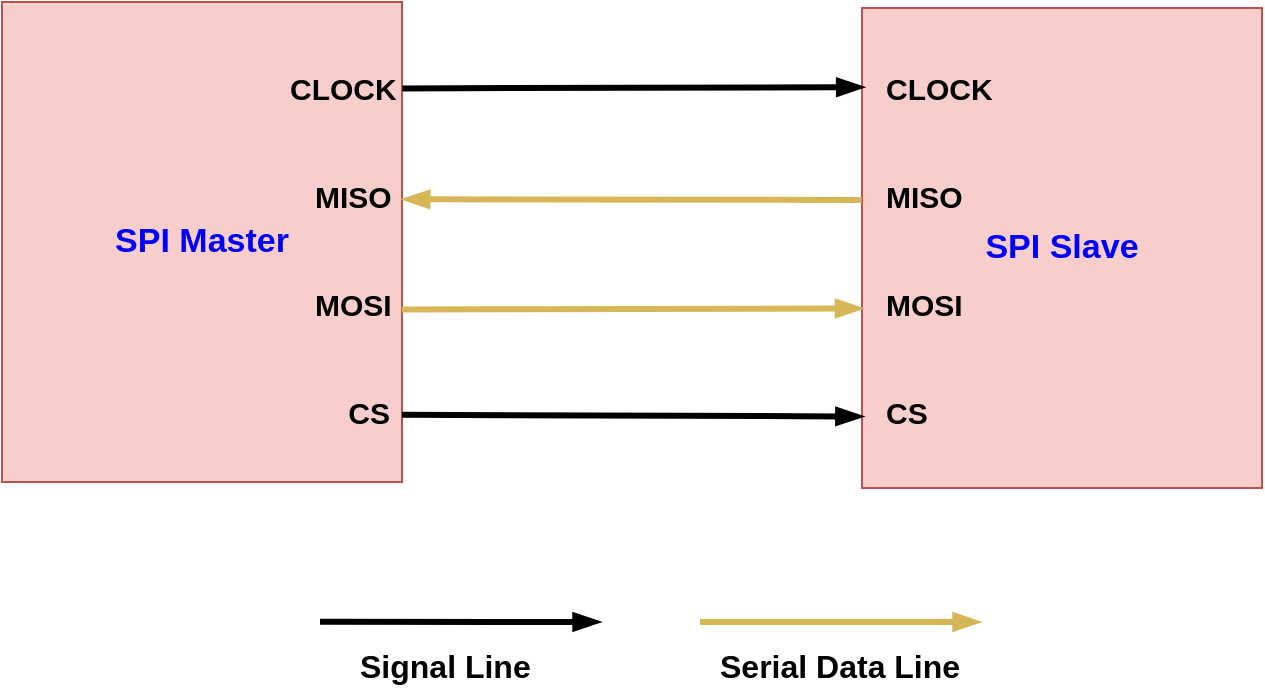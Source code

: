 <mxfile version="10.6.6" type="device"><diagram id="7kF-fh4d3paMJpzizOvb" name="Page-1"><mxGraphModel dx="1162" dy="663" grid="1" gridSize="10" guides="1" tooltips="1" connect="1" arrows="1" fold="1" page="1" pageScale="1" pageWidth="850" pageHeight="1100" math="0" shadow="0"><root><mxCell id="0"/><mxCell id="1" parent="0"/><mxCell id="2otu_C6iqTejvr2qSUWk-1" value="&lt;font color=&quot;#0000ff&quot; size=&quot;1&quot;&gt;&lt;b style=&quot;font-size: 17px&quot;&gt;SPI Master&lt;/b&gt;&lt;/font&gt;" style="rounded=0;whiteSpace=wrap;html=1;fillColor=#f8cecc;strokeColor=#b85450;" vertex="1" parent="1"><mxGeometry x="90" y="180" width="200" height="240" as="geometry"/></mxCell><mxCell id="2otu_C6iqTejvr2qSUWk-3" value="&lt;font color=&quot;#0000ff&quot; style=&quot;font-size: 17px&quot;&gt;&lt;b&gt;SPI Slave&lt;/b&gt;&lt;/font&gt;" style="rounded=0;whiteSpace=wrap;html=1;fillColor=#f8cecc;strokeColor=#b85450;" vertex="1" parent="1"><mxGeometry x="520" y="183" width="200" height="240" as="geometry"/></mxCell><mxCell id="2otu_C6iqTejvr2qSUWk-4" value="&lt;b style=&quot;font-size: 15px&quot;&gt;CLOCK&lt;br&gt;&lt;br&gt;&lt;br&gt;&amp;nbsp; &amp;nbsp;MISO&lt;br&gt;&lt;br&gt;&lt;br&gt;&amp;nbsp; &amp;nbsp;MOSI&lt;br&gt;&lt;br&gt;&lt;br&gt;&amp;nbsp; &amp;nbsp; &amp;nbsp; &amp;nbsp;CS&lt;/b&gt;&lt;br&gt;" style="text;html=1;resizable=0;points=[];autosize=1;align=left;verticalAlign=top;spacingTop=-4;" vertex="1" parent="1"><mxGeometry x="232" y="212" width="70" height="150" as="geometry"/></mxCell><mxCell id="2otu_C6iqTejvr2qSUWk-5" value="&lt;b style=&quot;font-size: 15px&quot;&gt;CLOCK&lt;br&gt;&lt;br&gt;&lt;br&gt;MISO&lt;br&gt;&lt;br&gt;&lt;br&gt;MOSI&lt;br&gt;&lt;br&gt;&lt;br&gt;CS&lt;/b&gt;&lt;br&gt;" style="text;html=1;resizable=0;points=[];autosize=1;align=left;verticalAlign=top;spacingTop=-4;" vertex="1" parent="1"><mxGeometry x="530" y="212" width="70" height="150" as="geometry"/></mxCell><mxCell id="2otu_C6iqTejvr2qSUWk-6" value="" style="endArrow=blockThin;html=1;entryX=0.004;entryY=0.165;entryDx=0;entryDy=0;entryPerimeter=0;exitX=1.001;exitY=0.18;exitDx=0;exitDy=0;exitPerimeter=0;rounded=0;strokeWidth=3;endFill=1;" edge="1" parent="1" source="2otu_C6iqTejvr2qSUWk-1" target="2otu_C6iqTejvr2qSUWk-3"><mxGeometry width="50" height="50" relative="1" as="geometry"><mxPoint x="350" y="237" as="sourcePoint"/><mxPoint x="400" y="187" as="targetPoint"/></mxGeometry></mxCell><mxCell id="2otu_C6iqTejvr2qSUWk-7" value="" style="endArrow=blockThin;html=1;exitX=-0.001;exitY=0.4;exitDx=0;exitDy=0;exitPerimeter=0;entryX=1.002;entryY=0.411;entryDx=0;entryDy=0;entryPerimeter=0;fillColor=#fff2cc;strokeColor=#d6b656;strokeWidth=3;rounded=0;endFill=1;" edge="1" parent="1" source="2otu_C6iqTejvr2qSUWk-3" target="2otu_C6iqTejvr2qSUWk-1"><mxGeometry width="50" height="50" relative="1" as="geometry"><mxPoint x="289.929" y="277.786" as="sourcePoint"/><mxPoint x="310" y="320" as="targetPoint"/></mxGeometry></mxCell><mxCell id="2otu_C6iqTejvr2qSUWk-8" value="" style="endArrow=blockThin;html=1;entryX=0.004;entryY=0.165;entryDx=0;entryDy=0;entryPerimeter=0;exitX=1.001;exitY=0.18;exitDx=0;exitDy=0;exitPerimeter=0;fillColor=#fff2cc;strokeColor=#d6b656;strokeWidth=3;rounded=0;endFill=1;" edge="1" parent="1"><mxGeometry width="50" height="50" relative="1" as="geometry"><mxPoint x="289.929" y="333.786" as="sourcePoint"/><mxPoint x="520.214" y="333.214" as="targetPoint"/></mxGeometry></mxCell><mxCell id="2otu_C6iqTejvr2qSUWk-9" value="" style="endArrow=blockThin;html=1;entryX=0.002;entryY=0.851;entryDx=0;entryDy=0;entryPerimeter=0;exitX=1;exitY=0.86;exitDx=0;exitDy=0;exitPerimeter=0;strokeWidth=3;endFill=1;" edge="1" parent="1" source="2otu_C6iqTejvr2qSUWk-1" target="2otu_C6iqTejvr2qSUWk-3"><mxGeometry width="50" height="50" relative="1" as="geometry"><mxPoint x="289.786" y="390.881" as="sourcePoint"/><mxPoint x="520.262" y="389.929" as="targetPoint"/></mxGeometry></mxCell><mxCell id="2otu_C6iqTejvr2qSUWk-10" value="" style="endArrow=blockThin;html=1;exitX=1.001;exitY=0.18;exitDx=0;exitDy=0;exitPerimeter=0;rounded=0;strokeWidth=3;endFill=1;" edge="1" parent="1"><mxGeometry width="50" height="50" relative="1" as="geometry"><mxPoint x="249" y="489.833" as="sourcePoint"/><mxPoint x="389" y="490" as="targetPoint"/></mxGeometry></mxCell><mxCell id="2otu_C6iqTejvr2qSUWk-11" value="" style="endArrow=blockThin;html=1;fillColor=#fff2cc;strokeColor=#d6b656;strokeWidth=3;rounded=0;endFill=1;" edge="1" parent="1"><mxGeometry width="50" height="50" relative="1" as="geometry"><mxPoint x="439" y="490" as="sourcePoint"/><mxPoint x="579" y="490" as="targetPoint"/></mxGeometry></mxCell><mxCell id="2otu_C6iqTejvr2qSUWk-12" value="&lt;b&gt;&lt;font style=&quot;font-size: 16px&quot;&gt;Signal Line&lt;/font&gt;&lt;/b&gt;" style="text;html=1;resizable=0;points=[];autosize=1;align=left;verticalAlign=top;spacingTop=-4;" vertex="1" parent="1"><mxGeometry x="267" y="500" width="100" height="20" as="geometry"/></mxCell><mxCell id="2otu_C6iqTejvr2qSUWk-13" value="&lt;b&gt;&lt;font style=&quot;font-size: 16px&quot;&gt;Serial Data Line&lt;/font&gt;&lt;/b&gt;" style="text;html=1;resizable=0;points=[];autosize=1;align=left;verticalAlign=top;spacingTop=-4;" vertex="1" parent="1"><mxGeometry x="447" y="500" width="140" height="20" as="geometry"/></mxCell></root></mxGraphModel></diagram></mxfile>